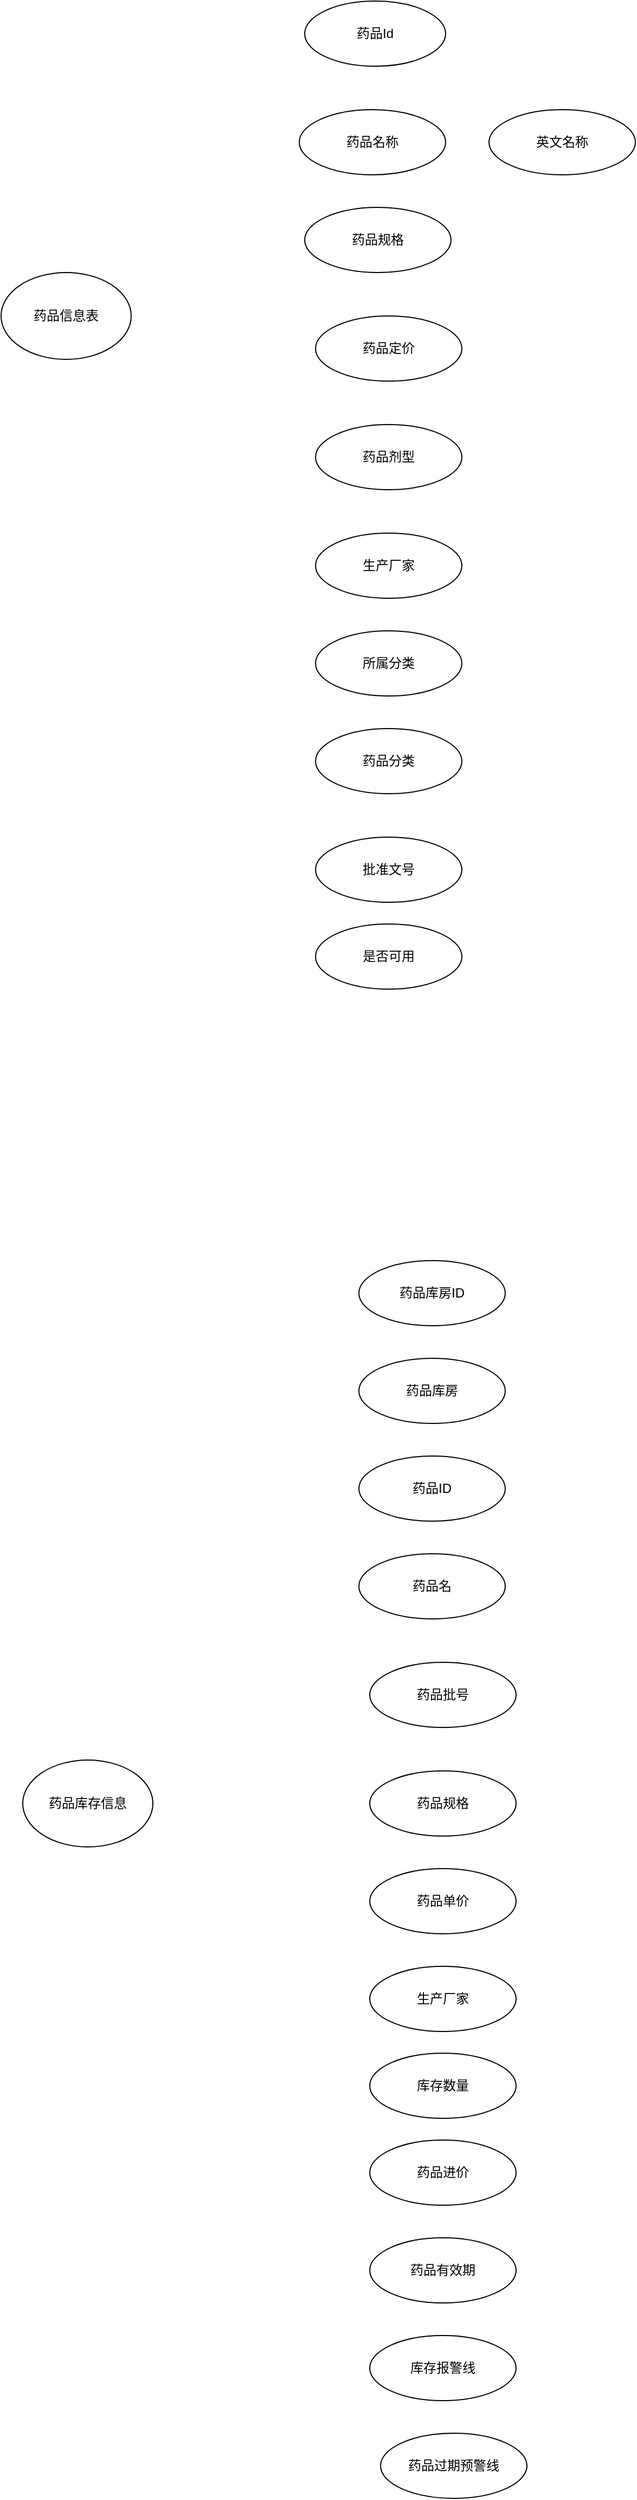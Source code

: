 <mxfile version="24.2.3" type="github">
  <diagram name="第 1 页" id="Y7CDtnoHRregV-K79MwY">
    <mxGraphModel dx="1050" dy="522" grid="1" gridSize="10" guides="1" tooltips="1" connect="1" arrows="1" fold="1" page="1" pageScale="1" pageWidth="3300" pageHeight="4681" math="0" shadow="0">
      <root>
        <mxCell id="0" />
        <mxCell id="1" parent="0" />
        <mxCell id="uNvEn_o5aQrPS3u_5n39-3" value="药品信息表" style="ellipse;whiteSpace=wrap;html=1;" vertex="1" parent="1">
          <mxGeometry x="170" y="310" width="120" height="80" as="geometry" />
        </mxCell>
        <mxCell id="uNvEn_o5aQrPS3u_5n39-4" value="药品Id" style="ellipse;whiteSpace=wrap;html=1;" vertex="1" parent="1">
          <mxGeometry x="450" y="60" width="130" height="60" as="geometry" />
        </mxCell>
        <mxCell id="uNvEn_o5aQrPS3u_5n39-5" value="药品名称" style="ellipse;whiteSpace=wrap;html=1;" vertex="1" parent="1">
          <mxGeometry x="445" y="160" width="135" height="60" as="geometry" />
        </mxCell>
        <mxCell id="uNvEn_o5aQrPS3u_5n39-6" value="药品规格" style="ellipse;whiteSpace=wrap;html=1;" vertex="1" parent="1">
          <mxGeometry x="450" y="250" width="135" height="60" as="geometry" />
        </mxCell>
        <mxCell id="uNvEn_o5aQrPS3u_5n39-7" value="药品定价" style="ellipse;whiteSpace=wrap;html=1;" vertex="1" parent="1">
          <mxGeometry x="460" y="350" width="135" height="60" as="geometry" />
        </mxCell>
        <mxCell id="uNvEn_o5aQrPS3u_5n39-9" value="药品剂型" style="ellipse;whiteSpace=wrap;html=1;" vertex="1" parent="1">
          <mxGeometry x="460" y="450" width="135" height="60" as="geometry" />
        </mxCell>
        <mxCell id="uNvEn_o5aQrPS3u_5n39-10" value="生产厂家" style="ellipse;whiteSpace=wrap;html=1;" vertex="1" parent="1">
          <mxGeometry x="460" y="550" width="135" height="60" as="geometry" />
        </mxCell>
        <mxCell id="uNvEn_o5aQrPS3u_5n39-11" value="所属分类" style="ellipse;whiteSpace=wrap;html=1;" vertex="1" parent="1">
          <mxGeometry x="460" y="640" width="135" height="60" as="geometry" />
        </mxCell>
        <mxCell id="uNvEn_o5aQrPS3u_5n39-12" value="药品分类" style="ellipse;whiteSpace=wrap;html=1;" vertex="1" parent="1">
          <mxGeometry x="460" y="730" width="135" height="60" as="geometry" />
        </mxCell>
        <mxCell id="uNvEn_o5aQrPS3u_5n39-13" value="批准文号" style="ellipse;whiteSpace=wrap;html=1;" vertex="1" parent="1">
          <mxGeometry x="460" y="830" width="135" height="60" as="geometry" />
        </mxCell>
        <mxCell id="uNvEn_o5aQrPS3u_5n39-14" value="是否可用" style="ellipse;whiteSpace=wrap;html=1;" vertex="1" parent="1">
          <mxGeometry x="460" y="910" width="135" height="60" as="geometry" />
        </mxCell>
        <mxCell id="uNvEn_o5aQrPS3u_5n39-15" value="药品库存信息" style="ellipse;whiteSpace=wrap;html=1;" vertex="1" parent="1">
          <mxGeometry x="190" y="1680" width="120" height="80" as="geometry" />
        </mxCell>
        <mxCell id="uNvEn_o5aQrPS3u_5n39-16" value="药品库房ID" style="ellipse;whiteSpace=wrap;html=1;" vertex="1" parent="1">
          <mxGeometry x="500" y="1220" width="135" height="60" as="geometry" />
        </mxCell>
        <mxCell id="uNvEn_o5aQrPS3u_5n39-17" value="药品库房" style="ellipse;whiteSpace=wrap;html=1;" vertex="1" parent="1">
          <mxGeometry x="500" y="1310" width="135" height="60" as="geometry" />
        </mxCell>
        <mxCell id="uNvEn_o5aQrPS3u_5n39-18" value="药品ID" style="ellipse;whiteSpace=wrap;html=1;" vertex="1" parent="1">
          <mxGeometry x="500" y="1400" width="135" height="60" as="geometry" />
        </mxCell>
        <mxCell id="uNvEn_o5aQrPS3u_5n39-19" value="药品名" style="ellipse;whiteSpace=wrap;html=1;" vertex="1" parent="1">
          <mxGeometry x="500" y="1490" width="135" height="60" as="geometry" />
        </mxCell>
        <mxCell id="uNvEn_o5aQrPS3u_5n39-20" value="药品批号" style="ellipse;whiteSpace=wrap;html=1;" vertex="1" parent="1">
          <mxGeometry x="510" y="1590" width="135" height="60" as="geometry" />
        </mxCell>
        <mxCell id="uNvEn_o5aQrPS3u_5n39-21" value="药品规格" style="ellipse;whiteSpace=wrap;html=1;" vertex="1" parent="1">
          <mxGeometry x="510" y="1690" width="135" height="60" as="geometry" />
        </mxCell>
        <mxCell id="uNvEn_o5aQrPS3u_5n39-22" value="药品单价" style="ellipse;whiteSpace=wrap;html=1;" vertex="1" parent="1">
          <mxGeometry x="510" y="1780" width="135" height="60" as="geometry" />
        </mxCell>
        <mxCell id="uNvEn_o5aQrPS3u_5n39-23" value="生产厂家" style="ellipse;whiteSpace=wrap;html=1;" vertex="1" parent="1">
          <mxGeometry x="510" y="1870" width="135" height="60" as="geometry" />
        </mxCell>
        <mxCell id="uNvEn_o5aQrPS3u_5n39-24" value="库存数量" style="ellipse;whiteSpace=wrap;html=1;" vertex="1" parent="1">
          <mxGeometry x="510" y="1950" width="135" height="60" as="geometry" />
        </mxCell>
        <mxCell id="uNvEn_o5aQrPS3u_5n39-25" value="药品进价" style="ellipse;whiteSpace=wrap;html=1;" vertex="1" parent="1">
          <mxGeometry x="510" y="2030" width="135" height="60" as="geometry" />
        </mxCell>
        <mxCell id="uNvEn_o5aQrPS3u_5n39-26" value="药品有效期" style="ellipse;whiteSpace=wrap;html=1;" vertex="1" parent="1">
          <mxGeometry x="510" y="2120" width="135" height="60" as="geometry" />
        </mxCell>
        <mxCell id="uNvEn_o5aQrPS3u_5n39-27" value="库存报警线" style="ellipse;whiteSpace=wrap;html=1;" vertex="1" parent="1">
          <mxGeometry x="510" y="2210" width="135" height="60" as="geometry" />
        </mxCell>
        <mxCell id="uNvEn_o5aQrPS3u_5n39-28" value="药品过期预警线" style="ellipse;whiteSpace=wrap;html=1;" vertex="1" parent="1">
          <mxGeometry x="520" y="2300" width="135" height="60" as="geometry" />
        </mxCell>
        <mxCell id="uNvEn_o5aQrPS3u_5n39-29" value="英文名称" style="ellipse;whiteSpace=wrap;html=1;" vertex="1" parent="1">
          <mxGeometry x="620" y="160" width="135" height="60" as="geometry" />
        </mxCell>
      </root>
    </mxGraphModel>
  </diagram>
</mxfile>
